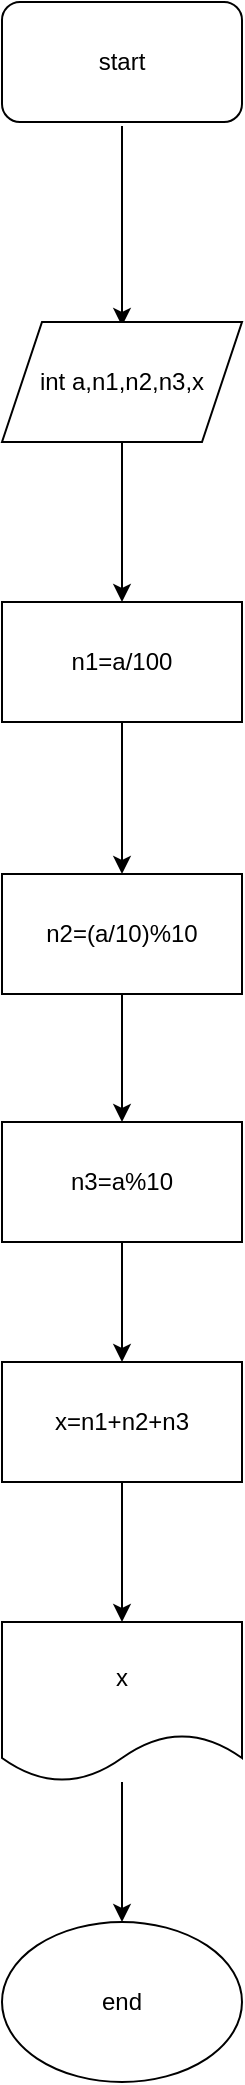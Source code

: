 <mxfile version="21.8.2" type="device">
  <diagram name="Sayfa -1" id="jB-IIGdhmgs4sx04j2hi">
    <mxGraphModel dx="1877" dy="1782" grid="1" gridSize="10" guides="1" tooltips="1" connect="1" arrows="1" fold="1" page="1" pageScale="1" pageWidth="827" pageHeight="1169" math="0" shadow="0">
      <root>
        <mxCell id="0" />
        <mxCell id="1" parent="0" />
        <mxCell id="H0Y3ROdNG1b_i3VXu__t-41" style="edgeStyle=orthogonalEdgeStyle;rounded=0;orthogonalLoop=1;jettySize=auto;html=1;entryX=0.5;entryY=0;entryDx=0;entryDy=0;" edge="1" parent="1">
          <mxGeometry relative="1" as="geometry">
            <mxPoint x="-420" y="-1018" as="sourcePoint" />
            <mxPoint x="-420" y="-918" as="targetPoint" />
          </mxGeometry>
        </mxCell>
        <mxCell id="H0Y3ROdNG1b_i3VXu__t-38" value="start" style="rounded=1;whiteSpace=wrap;html=1;" vertex="1" parent="1">
          <mxGeometry x="-480" y="-1080" width="120" height="60" as="geometry" />
        </mxCell>
        <mxCell id="H0Y3ROdNG1b_i3VXu__t-43" style="edgeStyle=orthogonalEdgeStyle;rounded=0;orthogonalLoop=1;jettySize=auto;html=1;entryX=0.5;entryY=0;entryDx=0;entryDy=0;" edge="1" parent="1" source="H0Y3ROdNG1b_i3VXu__t-40" target="H0Y3ROdNG1b_i3VXu__t-42">
          <mxGeometry relative="1" as="geometry" />
        </mxCell>
        <mxCell id="H0Y3ROdNG1b_i3VXu__t-40" value="int a,n1,n2,n3,x" style="shape=parallelogram;perimeter=parallelogramPerimeter;whiteSpace=wrap;html=1;fixedSize=1;" vertex="1" parent="1">
          <mxGeometry x="-480" y="-920" width="120" height="60" as="geometry" />
        </mxCell>
        <mxCell id="H0Y3ROdNG1b_i3VXu__t-46" style="edgeStyle=orthogonalEdgeStyle;rounded=0;orthogonalLoop=1;jettySize=auto;html=1;entryX=0.5;entryY=0;entryDx=0;entryDy=0;" edge="1" parent="1" source="H0Y3ROdNG1b_i3VXu__t-42" target="H0Y3ROdNG1b_i3VXu__t-44">
          <mxGeometry relative="1" as="geometry" />
        </mxCell>
        <mxCell id="H0Y3ROdNG1b_i3VXu__t-42" value="n1=a/100" style="rounded=0;whiteSpace=wrap;html=1;" vertex="1" parent="1">
          <mxGeometry x="-480" y="-780" width="120" height="60" as="geometry" />
        </mxCell>
        <mxCell id="H0Y3ROdNG1b_i3VXu__t-47" style="edgeStyle=orthogonalEdgeStyle;rounded=0;orthogonalLoop=1;jettySize=auto;html=1;entryX=0.5;entryY=0;entryDx=0;entryDy=0;" edge="1" parent="1" source="H0Y3ROdNG1b_i3VXu__t-44" target="H0Y3ROdNG1b_i3VXu__t-45">
          <mxGeometry relative="1" as="geometry" />
        </mxCell>
        <mxCell id="H0Y3ROdNG1b_i3VXu__t-44" value="n2=(a/10)%10" style="rounded=0;whiteSpace=wrap;html=1;" vertex="1" parent="1">
          <mxGeometry x="-480" y="-644" width="120" height="60" as="geometry" />
        </mxCell>
        <mxCell id="H0Y3ROdNG1b_i3VXu__t-49" style="edgeStyle=orthogonalEdgeStyle;rounded=0;orthogonalLoop=1;jettySize=auto;html=1;entryX=0.5;entryY=0;entryDx=0;entryDy=0;" edge="1" parent="1" source="H0Y3ROdNG1b_i3VXu__t-45" target="H0Y3ROdNG1b_i3VXu__t-48">
          <mxGeometry relative="1" as="geometry" />
        </mxCell>
        <mxCell id="H0Y3ROdNG1b_i3VXu__t-45" value="n3=a%10" style="rounded=0;whiteSpace=wrap;html=1;" vertex="1" parent="1">
          <mxGeometry x="-480" y="-520" width="120" height="60" as="geometry" />
        </mxCell>
        <mxCell id="H0Y3ROdNG1b_i3VXu__t-51" style="edgeStyle=orthogonalEdgeStyle;rounded=0;orthogonalLoop=1;jettySize=auto;html=1;entryX=0.5;entryY=0;entryDx=0;entryDy=0;" edge="1" parent="1" source="H0Y3ROdNG1b_i3VXu__t-48" target="H0Y3ROdNG1b_i3VXu__t-50">
          <mxGeometry relative="1" as="geometry" />
        </mxCell>
        <mxCell id="H0Y3ROdNG1b_i3VXu__t-48" value="x=n1+n2+n3" style="rounded=0;whiteSpace=wrap;html=1;" vertex="1" parent="1">
          <mxGeometry x="-480" y="-400" width="120" height="60" as="geometry" />
        </mxCell>
        <mxCell id="H0Y3ROdNG1b_i3VXu__t-54" style="edgeStyle=orthogonalEdgeStyle;rounded=0;orthogonalLoop=1;jettySize=auto;html=1;" edge="1" parent="1" source="H0Y3ROdNG1b_i3VXu__t-50" target="H0Y3ROdNG1b_i3VXu__t-53">
          <mxGeometry relative="1" as="geometry" />
        </mxCell>
        <mxCell id="H0Y3ROdNG1b_i3VXu__t-50" value="x" style="shape=document;whiteSpace=wrap;html=1;boundedLbl=1;" vertex="1" parent="1">
          <mxGeometry x="-480" y="-270" width="120" height="80" as="geometry" />
        </mxCell>
        <mxCell id="H0Y3ROdNG1b_i3VXu__t-53" value="end" style="ellipse;whiteSpace=wrap;html=1;" vertex="1" parent="1">
          <mxGeometry x="-480" y="-120" width="120" height="80" as="geometry" />
        </mxCell>
      </root>
    </mxGraphModel>
  </diagram>
</mxfile>
